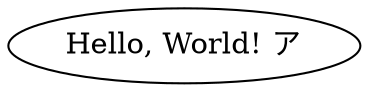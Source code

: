 graph hello {

// Comment: Hello World from ``dot``
// a graph with a single node Node1

Node1 [label="Hello, World! ア"]

}
